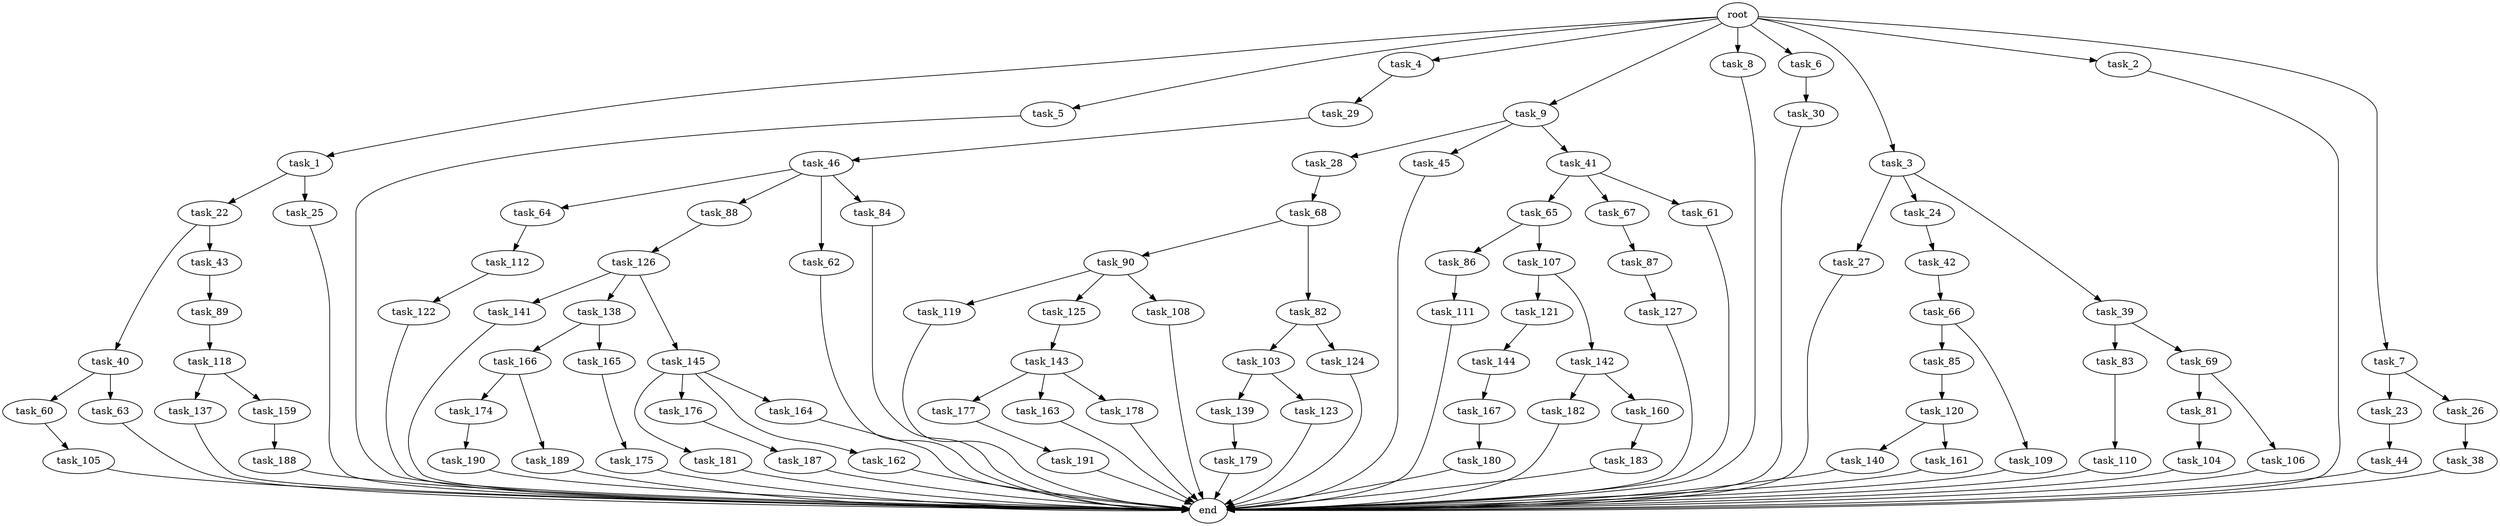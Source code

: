 digraph G {
  task_1 [size="10.240000"];
  task_27 [size="1374389534.720000"];
  task_166 [size="5497558138.880000"];
  task_119 [size="343597383.680000"];
  task_181 [size="5497558138.880000"];
  task_182 [size="4209067950.080000"];
  task_187 [size="2147483648.000000"];
  task_5 [size="10.240000"];
  task_4 [size="10.240000"];
  task_121 [size="773094113.280000"];
  task_125 [size="343597383.680000"];
  task_112 [size="4209067950.080000"];
  task_81 [size="4209067950.080000"];
  task_90 [size="1374389534.720000"];
  task_143 [size="8589934592.000000"];
  task_110 [size="1374389534.720000"];
  task_64 [size="8589934592.000000"];
  task_103 [size="4209067950.080000"];
  task_118 [size="773094113.280000"];
  task_141 [size="8589934592.000000"];
  task_190 [size="8589934592.000000"];
  task_28 [size="3092376453.120000"];
  task_88 [size="8589934592.000000"];
  task_82 [size="1374389534.720000"];
  task_9 [size="10.240000"];
  task_44 [size="4209067950.080000"];
  task_105 [size="2147483648.000000"];
  task_142 [size="773094113.280000"];
  task_183 [size="6957847019.520000"];
  task_8 [size="10.240000"];
  task_86 [size="3092376453.120000"];
  task_160 [size="4209067950.080000"];
  task_167 [size="6957847019.520000"];
  task_179 [size="3092376453.120000"];
  task_40 [size="3092376453.120000"];
  task_83 [size="2147483648.000000"];
  task_138 [size="8589934592.000000"];
  task_174 [size="3092376453.120000"];
  task_60 [size="6957847019.520000"];
  task_188 [size="6957847019.520000"];
  task_140 [size="6957847019.520000"];
  task_22 [size="2147483648.000000"];
  task_24 [size="1374389534.720000"];
  task_180 [size="1374389534.720000"];
  task_104 [size="3092376453.120000"];
  task_177 [size="2147483648.000000"];
  task_106 [size="4209067950.080000"];
  task_43 [size="3092376453.120000"];
  task_63 [size="6957847019.520000"];
  task_6 [size="10.240000"];
  task_3 [size="10.240000"];
  task_139 [size="343597383.680000"];
  end [size="0.000000"];
  task_144 [size="8589934592.000000"];
  task_85 [size="3092376453.120000"];
  task_69 [size="2147483648.000000"];
  task_176 [size="5497558138.880000"];
  task_62 [size="8589934592.000000"];
  task_84 [size="8589934592.000000"];
  task_163 [size="2147483648.000000"];
  task_161 [size="6957847019.520000"];
  task_107 [size="3092376453.120000"];
  task_165 [size="5497558138.880000"];
  task_30 [size="2147483648.000000"];
  task_137 [size="4209067950.080000"];
  task_108 [size="343597383.680000"];
  task_45 [size="3092376453.120000"];
  task_46 [size="5497558138.880000"];
  task_124 [size="4209067950.080000"];
  task_39 [size="1374389534.720000"];
  task_145 [size="8589934592.000000"];
  task_38 [size="343597383.680000"];
  task_162 [size="5497558138.880000"];
  task_2 [size="10.240000"];
  task_41 [size="3092376453.120000"];
  task_25 [size="2147483648.000000"];
  task_68 [size="6957847019.520000"];
  task_111 [size="773094113.280000"];
  task_42 [size="3092376453.120000"];
  task_29 [size="4209067950.080000"];
  task_123 [size="343597383.680000"];
  task_23 [size="4209067950.080000"];
  task_87 [size="343597383.680000"];
  task_109 [size="3092376453.120000"];
  task_122 [size="2147483648.000000"];
  task_178 [size="2147483648.000000"];
  task_126 [size="4209067950.080000"];
  task_164 [size="5497558138.880000"];
  task_120 [size="5497558138.880000"];
  task_65 [size="4209067950.080000"];
  task_67 [size="4209067950.080000"];
  task_7 [size="10.240000"];
  task_127 [size="8589934592.000000"];
  task_189 [size="3092376453.120000"];
  task_26 [size="4209067950.080000"];
  root [size="0.000000"];
  task_191 [size="4209067950.080000"];
  task_89 [size="8589934592.000000"];
  task_61 [size="4209067950.080000"];
  task_66 [size="3092376453.120000"];
  task_159 [size="4209067950.080000"];
  task_175 [size="773094113.280000"];

  task_1 -> task_22 [size="209715200.000000"];
  task_1 -> task_25 [size="209715200.000000"];
  task_27 -> end [size="1.000000"];
  task_166 -> task_189 [size="301989888.000000"];
  task_166 -> task_174 [size="301989888.000000"];
  task_119 -> end [size="1.000000"];
  task_181 -> end [size="1.000000"];
  task_182 -> end [size="1.000000"];
  task_187 -> end [size="1.000000"];
  task_5 -> end [size="1.000000"];
  task_4 -> task_29 [size="411041792.000000"];
  task_121 -> task_144 [size="838860800.000000"];
  task_125 -> task_143 [size="838860800.000000"];
  task_112 -> task_122 [size="209715200.000000"];
  task_81 -> task_104 [size="301989888.000000"];
  task_90 -> task_108 [size="33554432.000000"];
  task_90 -> task_125 [size="33554432.000000"];
  task_90 -> task_119 [size="33554432.000000"];
  task_143 -> task_163 [size="209715200.000000"];
  task_143 -> task_177 [size="209715200.000000"];
  task_143 -> task_178 [size="209715200.000000"];
  task_110 -> end [size="1.000000"];
  task_64 -> task_112 [size="411041792.000000"];
  task_103 -> task_139 [size="33554432.000000"];
  task_103 -> task_123 [size="33554432.000000"];
  task_118 -> task_137 [size="411041792.000000"];
  task_118 -> task_159 [size="411041792.000000"];
  task_141 -> end [size="1.000000"];
  task_190 -> end [size="1.000000"];
  task_28 -> task_68 [size="679477248.000000"];
  task_88 -> task_126 [size="411041792.000000"];
  task_82 -> task_124 [size="411041792.000000"];
  task_82 -> task_103 [size="411041792.000000"];
  task_9 -> task_45 [size="301989888.000000"];
  task_9 -> task_41 [size="301989888.000000"];
  task_9 -> task_28 [size="301989888.000000"];
  task_44 -> end [size="1.000000"];
  task_105 -> end [size="1.000000"];
  task_142 -> task_182 [size="411041792.000000"];
  task_142 -> task_160 [size="411041792.000000"];
  task_183 -> end [size="1.000000"];
  task_8 -> end [size="1.000000"];
  task_86 -> task_111 [size="75497472.000000"];
  task_160 -> task_183 [size="679477248.000000"];
  task_167 -> task_180 [size="134217728.000000"];
  task_179 -> end [size="1.000000"];
  task_40 -> task_60 [size="679477248.000000"];
  task_40 -> task_63 [size="679477248.000000"];
  task_83 -> task_110 [size="134217728.000000"];
  task_138 -> task_165 [size="536870912.000000"];
  task_138 -> task_166 [size="536870912.000000"];
  task_174 -> task_190 [size="838860800.000000"];
  task_60 -> task_105 [size="209715200.000000"];
  task_188 -> end [size="1.000000"];
  task_140 -> end [size="1.000000"];
  task_22 -> task_40 [size="301989888.000000"];
  task_22 -> task_43 [size="301989888.000000"];
  task_24 -> task_42 [size="301989888.000000"];
  task_180 -> end [size="1.000000"];
  task_104 -> end [size="1.000000"];
  task_177 -> task_191 [size="411041792.000000"];
  task_106 -> end [size="1.000000"];
  task_43 -> task_89 [size="838860800.000000"];
  task_63 -> end [size="1.000000"];
  task_6 -> task_30 [size="209715200.000000"];
  task_3 -> task_39 [size="134217728.000000"];
  task_3 -> task_24 [size="134217728.000000"];
  task_3 -> task_27 [size="134217728.000000"];
  task_139 -> task_179 [size="301989888.000000"];
  task_144 -> task_167 [size="679477248.000000"];
  task_85 -> task_120 [size="536870912.000000"];
  task_69 -> task_81 [size="411041792.000000"];
  task_69 -> task_106 [size="411041792.000000"];
  task_176 -> task_187 [size="209715200.000000"];
  task_62 -> end [size="1.000000"];
  task_84 -> end [size="1.000000"];
  task_163 -> end [size="1.000000"];
  task_161 -> end [size="1.000000"];
  task_107 -> task_121 [size="75497472.000000"];
  task_107 -> task_142 [size="75497472.000000"];
  task_165 -> task_175 [size="75497472.000000"];
  task_30 -> end [size="1.000000"];
  task_137 -> end [size="1.000000"];
  task_108 -> end [size="1.000000"];
  task_45 -> end [size="1.000000"];
  task_46 -> task_62 [size="838860800.000000"];
  task_46 -> task_84 [size="838860800.000000"];
  task_46 -> task_64 [size="838860800.000000"];
  task_46 -> task_88 [size="838860800.000000"];
  task_124 -> end [size="1.000000"];
  task_39 -> task_83 [size="209715200.000000"];
  task_39 -> task_69 [size="209715200.000000"];
  task_145 -> task_164 [size="536870912.000000"];
  task_145 -> task_176 [size="536870912.000000"];
  task_145 -> task_181 [size="536870912.000000"];
  task_145 -> task_162 [size="536870912.000000"];
  task_38 -> end [size="1.000000"];
  task_162 -> end [size="1.000000"];
  task_2 -> end [size="1.000000"];
  task_41 -> task_61 [size="411041792.000000"];
  task_41 -> task_65 [size="411041792.000000"];
  task_41 -> task_67 [size="411041792.000000"];
  task_25 -> end [size="1.000000"];
  task_68 -> task_82 [size="134217728.000000"];
  task_68 -> task_90 [size="134217728.000000"];
  task_111 -> end [size="1.000000"];
  task_42 -> task_66 [size="301989888.000000"];
  task_29 -> task_46 [size="536870912.000000"];
  task_123 -> end [size="1.000000"];
  task_23 -> task_44 [size="411041792.000000"];
  task_87 -> task_127 [size="838860800.000000"];
  task_109 -> end [size="1.000000"];
  task_122 -> end [size="1.000000"];
  task_178 -> end [size="1.000000"];
  task_126 -> task_138 [size="838860800.000000"];
  task_126 -> task_141 [size="838860800.000000"];
  task_126 -> task_145 [size="838860800.000000"];
  task_164 -> end [size="1.000000"];
  task_120 -> task_140 [size="679477248.000000"];
  task_120 -> task_161 [size="679477248.000000"];
  task_65 -> task_86 [size="301989888.000000"];
  task_65 -> task_107 [size="301989888.000000"];
  task_67 -> task_87 [size="33554432.000000"];
  task_7 -> task_26 [size="411041792.000000"];
  task_7 -> task_23 [size="411041792.000000"];
  task_127 -> end [size="1.000000"];
  task_189 -> end [size="1.000000"];
  task_26 -> task_38 [size="33554432.000000"];
  root -> task_8 [size="1.000000"];
  root -> task_2 [size="1.000000"];
  root -> task_5 [size="1.000000"];
  root -> task_4 [size="1.000000"];
  root -> task_9 [size="1.000000"];
  root -> task_1 [size="1.000000"];
  root -> task_7 [size="1.000000"];
  root -> task_6 [size="1.000000"];
  root -> task_3 [size="1.000000"];
  task_191 -> end [size="1.000000"];
  task_89 -> task_118 [size="75497472.000000"];
  task_61 -> end [size="1.000000"];
  task_66 -> task_85 [size="301989888.000000"];
  task_66 -> task_109 [size="301989888.000000"];
  task_159 -> task_188 [size="679477248.000000"];
  task_175 -> end [size="1.000000"];
}
